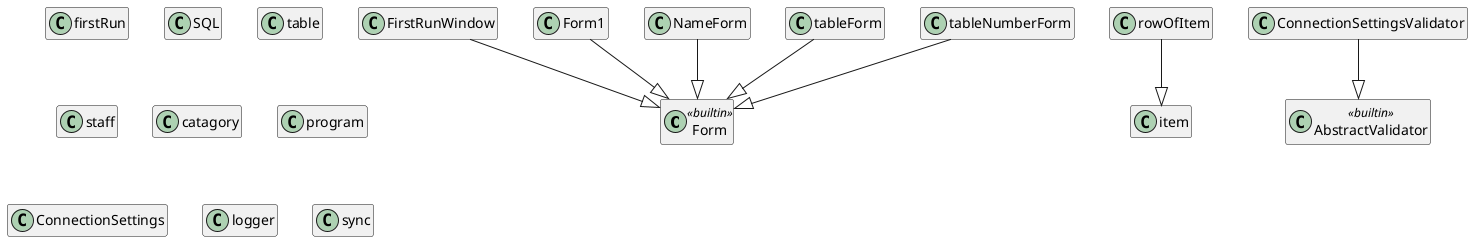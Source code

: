 ﻿@startuml
' settings - to make it look nicer
hide methods
hide attributes

' initiallising all of my classes
class Form <<builtin>>
class FirstRunWindow
class firstRun
class Form1 
class NameForm
class SQL
class table
class staff
class catagory
class item
class rowOfItem
class tableForm
class tableNumberForm
class program
class AbstractValidator <<builtin>>

class ConnectionSettings
class ConnectionSettingsValidator
' the one above inherits AbstractValidator<ConnectionSettings>
class logger
class sync



'inheritance
Form1 --|> Form
tableNumberForm --|> Form
NameForm --|> Form
tableForm --|> Form
FirstRunWindow --|> Form
rowOfItem --|> item
ConnectionSettingsValidator --|> AbstractValidator


@enduml
